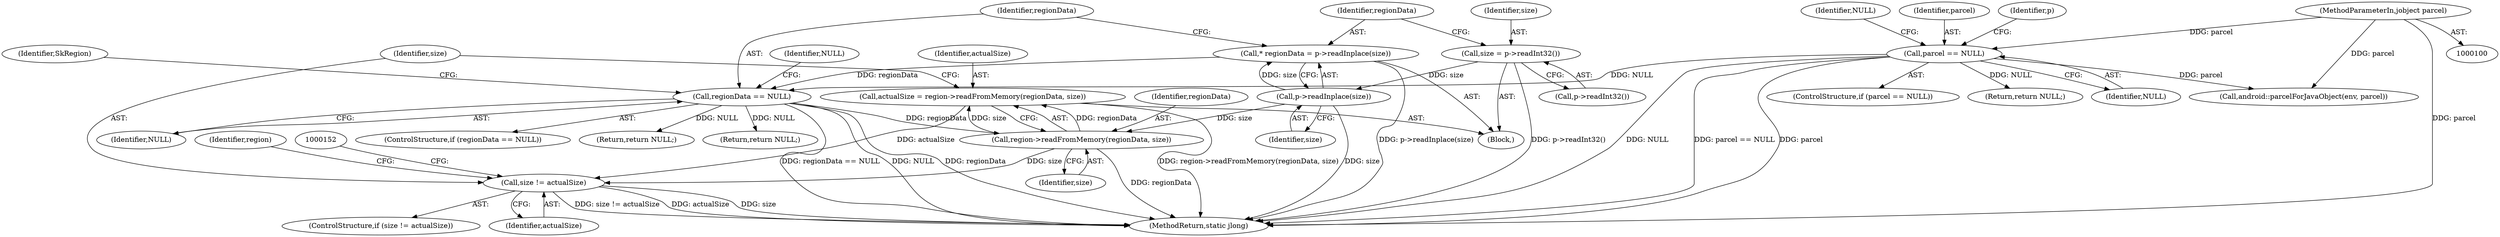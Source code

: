 digraph "0_Android_1e72dc7a3074cd0b44d89afbf39bbf5000ef7cc3@API" {
"1000136" [label="(Call,actualSize = region->readFromMemory(regionData, size))"];
"1000138" [label="(Call,region->readFromMemory(regionData, size))"];
"1000128" [label="(Call,regionData == NULL)"];
"1000123" [label="(Call,* regionData = p->readInplace(size))"];
"1000125" [label="(Call,p->readInplace(size))"];
"1000119" [label="(Call,size = p->readInt32())"];
"1000106" [label="(Call,parcel == NULL)"];
"1000103" [label="(MethodParameterIn,jobject parcel)"];
"1000142" [label="(Call,size != actualSize)"];
"1000143" [label="(Identifier,size)"];
"1000154" [label="(MethodReturn,static jlong)"];
"1000141" [label="(ControlStructure,if (size != actualSize))"];
"1000142" [label="(Call,size != actualSize)"];
"1000105" [label="(ControlStructure,if (parcel == NULL))"];
"1000128" [label="(Call,regionData == NULL)"];
"1000119" [label="(Call,size = p->readInt32())"];
"1000136" [label="(Call,actualSize = region->readFromMemory(regionData, size))"];
"1000133" [label="(Identifier,NULL)"];
"1000139" [label="(Identifier,regionData)"];
"1000121" [label="(Call,p->readInt32())"];
"1000140" [label="(Identifier,size)"];
"1000110" [label="(Return,return NULL;)"];
"1000144" [label="(Identifier,actualSize)"];
"1000120" [label="(Identifier,size)"];
"1000134" [label="(Identifier,SkRegion)"];
"1000130" [label="(Identifier,NULL)"];
"1000103" [label="(MethodParameterIn,jobject parcel)"];
"1000111" [label="(Identifier,NULL)"];
"1000107" [label="(Identifier,parcel)"];
"1000114" [label="(Identifier,p)"];
"1000137" [label="(Identifier,actualSize)"];
"1000125" [label="(Call,p->readInplace(size))"];
"1000104" [label="(Block,)"];
"1000147" [label="(Identifier,region)"];
"1000138" [label="(Call,region->readFromMemory(regionData, size))"];
"1000126" [label="(Identifier,size)"];
"1000123" [label="(Call,* regionData = p->readInplace(size))"];
"1000108" [label="(Identifier,NULL)"];
"1000106" [label="(Call,parcel == NULL)"];
"1000124" [label="(Identifier,regionData)"];
"1000115" [label="(Call,android::parcelForJavaObject(env, parcel))"];
"1000127" [label="(ControlStructure,if (regionData == NULL))"];
"1000129" [label="(Identifier,regionData)"];
"1000148" [label="(Return,return NULL;)"];
"1000132" [label="(Return,return NULL;)"];
"1000136" -> "1000104"  [label="AST: "];
"1000136" -> "1000138"  [label="CFG: "];
"1000137" -> "1000136"  [label="AST: "];
"1000138" -> "1000136"  [label="AST: "];
"1000143" -> "1000136"  [label="CFG: "];
"1000136" -> "1000154"  [label="DDG: region->readFromMemory(regionData, size)"];
"1000138" -> "1000136"  [label="DDG: regionData"];
"1000138" -> "1000136"  [label="DDG: size"];
"1000136" -> "1000142"  [label="DDG: actualSize"];
"1000138" -> "1000140"  [label="CFG: "];
"1000139" -> "1000138"  [label="AST: "];
"1000140" -> "1000138"  [label="AST: "];
"1000138" -> "1000154"  [label="DDG: regionData"];
"1000128" -> "1000138"  [label="DDG: regionData"];
"1000125" -> "1000138"  [label="DDG: size"];
"1000138" -> "1000142"  [label="DDG: size"];
"1000128" -> "1000127"  [label="AST: "];
"1000128" -> "1000130"  [label="CFG: "];
"1000129" -> "1000128"  [label="AST: "];
"1000130" -> "1000128"  [label="AST: "];
"1000133" -> "1000128"  [label="CFG: "];
"1000134" -> "1000128"  [label="CFG: "];
"1000128" -> "1000154"  [label="DDG: NULL"];
"1000128" -> "1000154"  [label="DDG: regionData"];
"1000128" -> "1000154"  [label="DDG: regionData == NULL"];
"1000123" -> "1000128"  [label="DDG: regionData"];
"1000106" -> "1000128"  [label="DDG: NULL"];
"1000128" -> "1000132"  [label="DDG: NULL"];
"1000128" -> "1000148"  [label="DDG: NULL"];
"1000123" -> "1000104"  [label="AST: "];
"1000123" -> "1000125"  [label="CFG: "];
"1000124" -> "1000123"  [label="AST: "];
"1000125" -> "1000123"  [label="AST: "];
"1000129" -> "1000123"  [label="CFG: "];
"1000123" -> "1000154"  [label="DDG: p->readInplace(size)"];
"1000125" -> "1000123"  [label="DDG: size"];
"1000125" -> "1000126"  [label="CFG: "];
"1000126" -> "1000125"  [label="AST: "];
"1000125" -> "1000154"  [label="DDG: size"];
"1000119" -> "1000125"  [label="DDG: size"];
"1000119" -> "1000104"  [label="AST: "];
"1000119" -> "1000121"  [label="CFG: "];
"1000120" -> "1000119"  [label="AST: "];
"1000121" -> "1000119"  [label="AST: "];
"1000124" -> "1000119"  [label="CFG: "];
"1000119" -> "1000154"  [label="DDG: p->readInt32()"];
"1000106" -> "1000105"  [label="AST: "];
"1000106" -> "1000108"  [label="CFG: "];
"1000107" -> "1000106"  [label="AST: "];
"1000108" -> "1000106"  [label="AST: "];
"1000111" -> "1000106"  [label="CFG: "];
"1000114" -> "1000106"  [label="CFG: "];
"1000106" -> "1000154"  [label="DDG: NULL"];
"1000106" -> "1000154"  [label="DDG: parcel == NULL"];
"1000106" -> "1000154"  [label="DDG: parcel"];
"1000103" -> "1000106"  [label="DDG: parcel"];
"1000106" -> "1000110"  [label="DDG: NULL"];
"1000106" -> "1000115"  [label="DDG: parcel"];
"1000103" -> "1000100"  [label="AST: "];
"1000103" -> "1000154"  [label="DDG: parcel"];
"1000103" -> "1000115"  [label="DDG: parcel"];
"1000142" -> "1000141"  [label="AST: "];
"1000142" -> "1000144"  [label="CFG: "];
"1000143" -> "1000142"  [label="AST: "];
"1000144" -> "1000142"  [label="AST: "];
"1000147" -> "1000142"  [label="CFG: "];
"1000152" -> "1000142"  [label="CFG: "];
"1000142" -> "1000154"  [label="DDG: size != actualSize"];
"1000142" -> "1000154"  [label="DDG: actualSize"];
"1000142" -> "1000154"  [label="DDG: size"];
}
